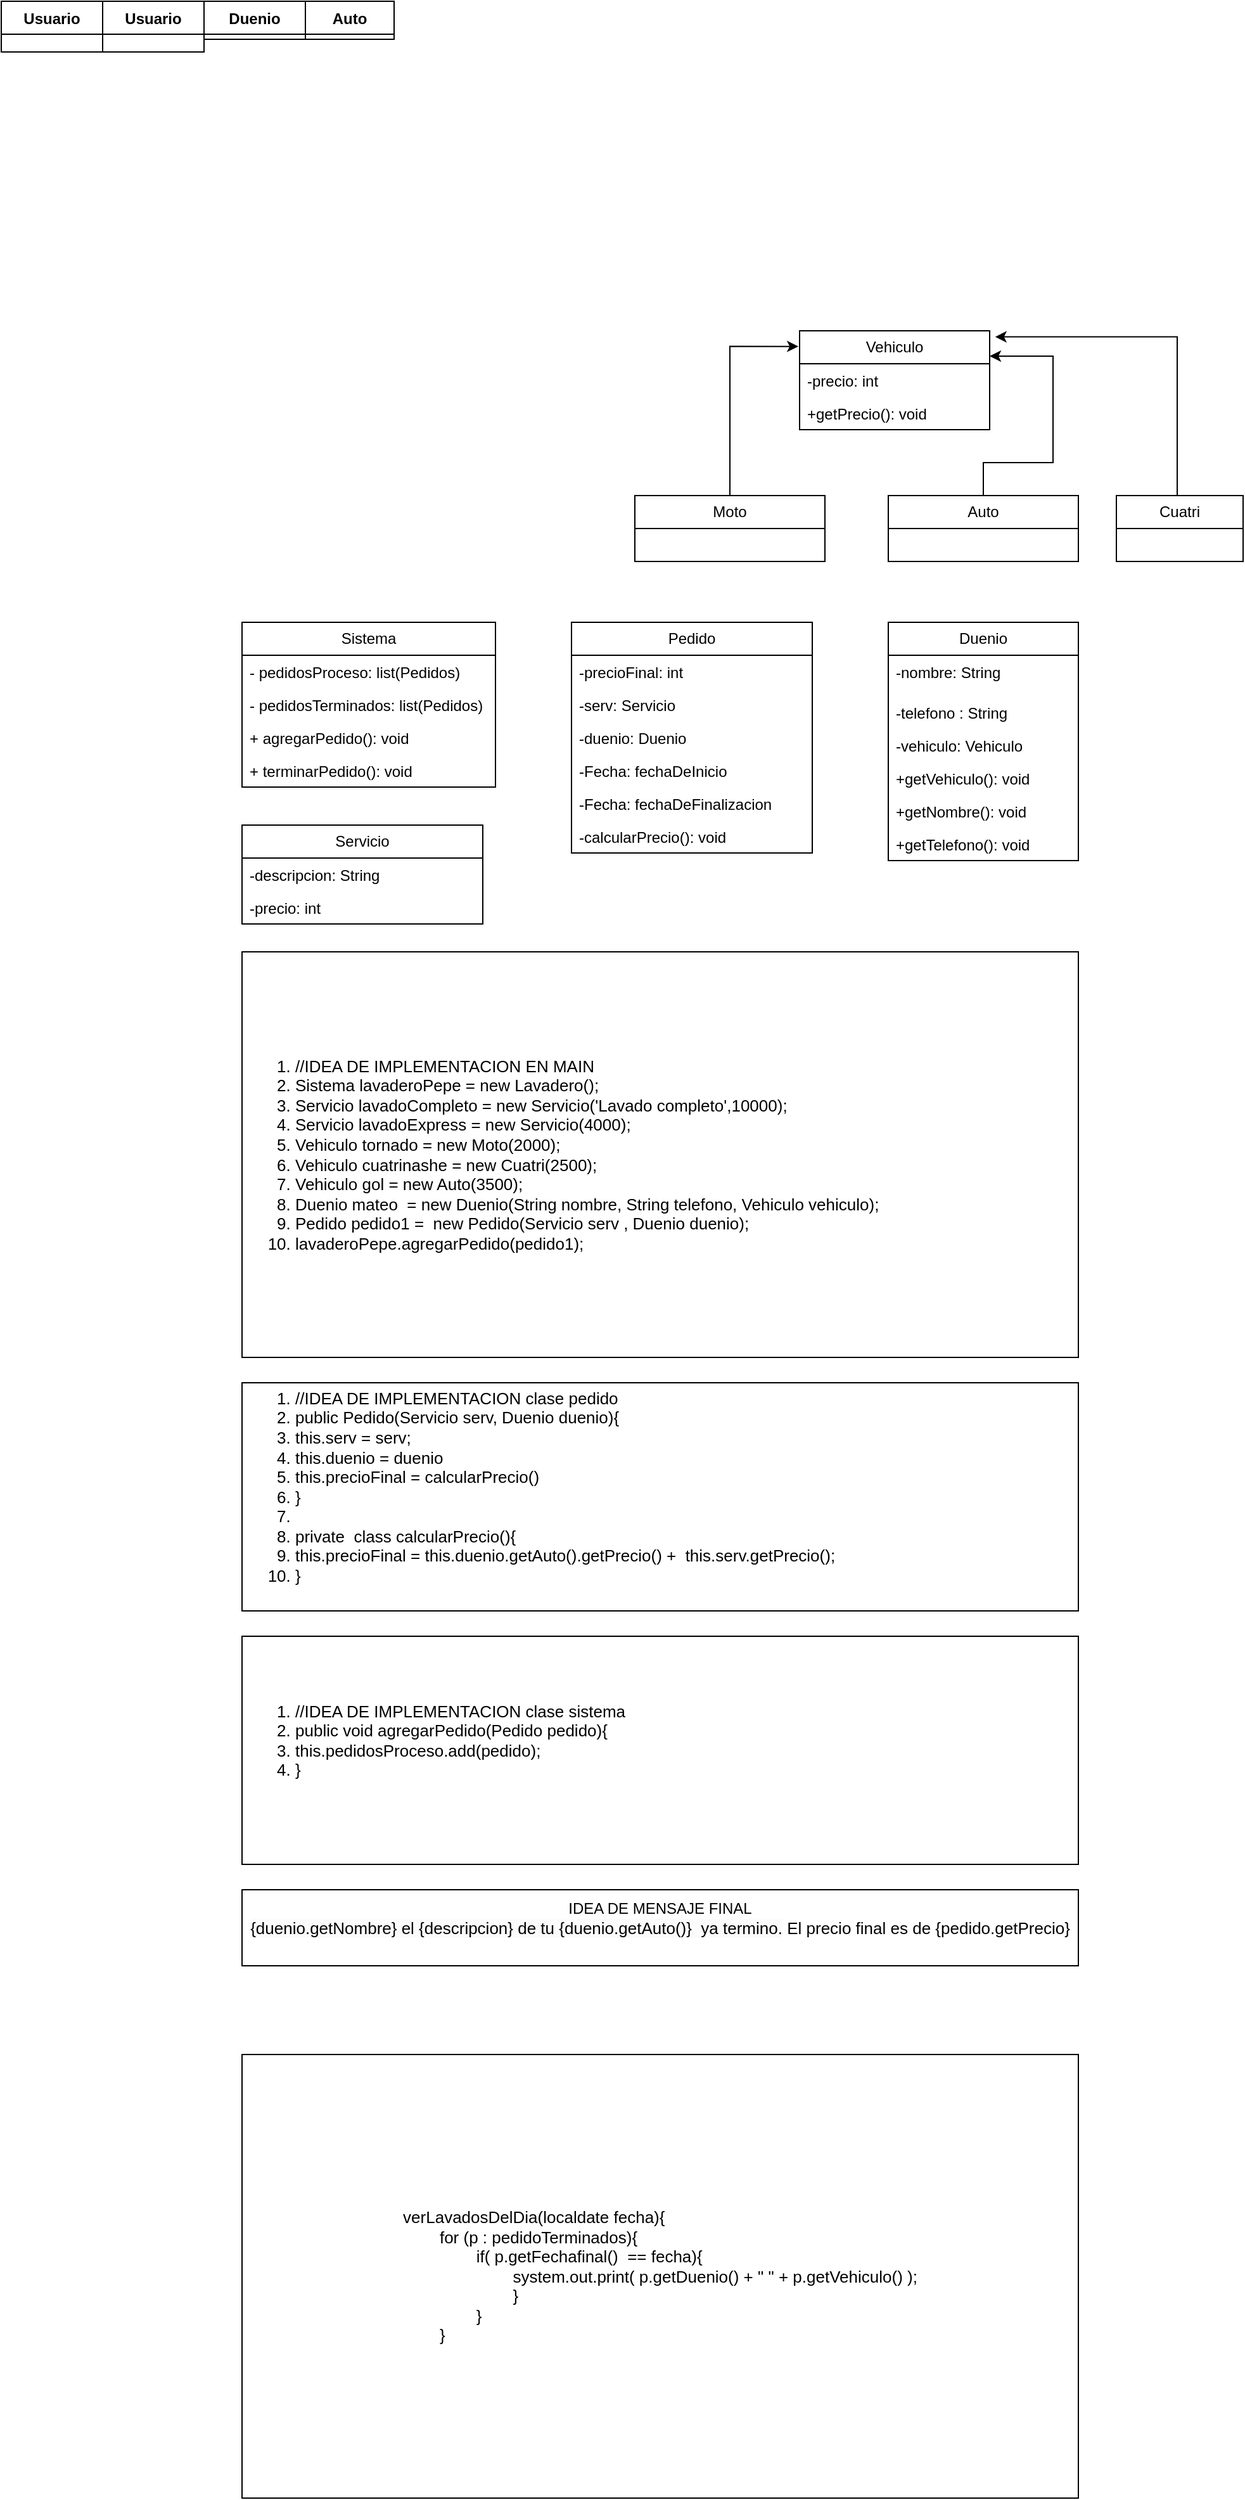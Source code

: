 <mxfile version="24.5.4" type="device">
  <diagram name="Página-1" id="CkxE3yKQA0i2UnwM9u5i">
    <mxGraphModel dx="2022" dy="1819" grid="1" gridSize="10" guides="1" tooltips="1" connect="1" arrows="1" fold="1" page="1" pageScale="1" pageWidth="827" pageHeight="1169" math="0" shadow="0">
      <root>
        <mxCell id="0" />
        <mxCell id="1" parent="0" />
        <mxCell id="djxgsEEKq0zN9a3n26Uf-1" value="Usuario&lt;div&gt;&lt;br&gt;&lt;/div&gt;" style="swimlane;fontStyle=1;align=center;verticalAlign=top;childLayout=stackLayout;horizontal=1;startSize=26;horizontalStack=0;resizeParent=1;resizeParentMax=0;resizeLast=0;collapsible=1;marginBottom=0;whiteSpace=wrap;html=1;" parent="1" vertex="1" collapsed="1">
          <mxGeometry x="-80" y="-160" width="80" height="40" as="geometry">
            <mxRectangle x="300" y="80" width="310" height="146" as="alternateBounds" />
          </mxGeometry>
        </mxCell>
        <mxCell id="djxgsEEKq0zN9a3n26Uf-2" value="+ autosDueniosEnespera: diccionario{Duenio:[Auto]}" style="text;strokeColor=none;fillColor=none;align=left;verticalAlign=top;spacingLeft=4;spacingRight=4;overflow=hidden;rotatable=0;points=[[0,0.5],[1,0.5]];portConstraint=eastwest;whiteSpace=wrap;html=1;" parent="djxgsEEKq0zN9a3n26Uf-1" vertex="1">
          <mxGeometry y="26" width="310" height="26" as="geometry" />
        </mxCell>
        <mxCell id="djxgsEEKq0zN9a3n26Uf-5" value="+ autosDueniosTerminados: diccionario{Duenio:[Auto]}" style="text;strokeColor=none;fillColor=none;align=left;verticalAlign=top;spacingLeft=4;spacingRight=4;overflow=hidden;rotatable=0;points=[[0,0.5],[1,0.5]];portConstraint=eastwest;whiteSpace=wrap;html=1;" parent="djxgsEEKq0zN9a3n26Uf-1" vertex="1">
          <mxGeometry y="52" width="310" height="26" as="geometry" />
        </mxCell>
        <mxCell id="djxgsEEKq0zN9a3n26Uf-3" value="" style="line;strokeWidth=1;fillColor=none;align=left;verticalAlign=middle;spacingTop=-1;spacingLeft=3;spacingRight=3;rotatable=0;labelPosition=right;points=[];portConstraint=eastwest;strokeColor=inherit;" parent="djxgsEEKq0zN9a3n26Uf-1" vertex="1">
          <mxGeometry y="78" width="310" height="8" as="geometry" />
        </mxCell>
        <mxCell id="djxgsEEKq0zN9a3n26Uf-4" value="+ agregarDuenioAuto(String,String): void" style="text;strokeColor=none;fillColor=none;align=left;verticalAlign=top;spacingLeft=4;spacingRight=4;overflow=hidden;rotatable=0;points=[[0,0.5],[1,0.5]];portConstraint=eastwest;whiteSpace=wrap;html=1;" parent="djxgsEEKq0zN9a3n26Uf-1" vertex="1">
          <mxGeometry y="86" width="310" height="30" as="geometry" />
        </mxCell>
        <mxCell id="djxgsEEKq0zN9a3n26Uf-6" value="+ completarLavado(str): void" style="text;strokeColor=none;fillColor=none;align=left;verticalAlign=top;spacingLeft=4;spacingRight=4;overflow=hidden;rotatable=0;points=[[0,0.5],[1,0.5]];portConstraint=eastwest;whiteSpace=wrap;html=1;" parent="djxgsEEKq0zN9a3n26Uf-1" vertex="1">
          <mxGeometry y="116" width="310" height="30" as="geometry" />
        </mxCell>
        <mxCell id="djxgsEEKq0zN9a3n26Uf-8" value="Duenio" style="swimlane;fontStyle=1;align=center;verticalAlign=top;childLayout=stackLayout;horizontal=1;startSize=26;horizontalStack=0;resizeParent=1;resizeParentMax=0;resizeLast=0;collapsible=1;marginBottom=0;whiteSpace=wrap;html=1;" parent="1" vertex="1" collapsed="1">
          <mxGeometry y="-160" width="80" height="30" as="geometry">
            <mxRectangle x="180" y="290" width="150" height="110" as="alternateBounds" />
          </mxGeometry>
        </mxCell>
        <mxCell id="djxgsEEKq0zN9a3n26Uf-12" value="-auto: Auto" style="text;strokeColor=none;fillColor=none;align=left;verticalAlign=top;spacingLeft=4;spacingRight=4;overflow=hidden;rotatable=0;points=[[0,0.5],[1,0.5]];portConstraint=eastwest;whiteSpace=wrap;html=1;" parent="djxgsEEKq0zN9a3n26Uf-8" vertex="1">
          <mxGeometry y="26" width="150" height="26" as="geometry" />
        </mxCell>
        <mxCell id="djxgsEEKq0zN9a3n26Uf-9" value="-numTel: String" style="text;strokeColor=none;fillColor=none;align=left;verticalAlign=top;spacingLeft=4;spacingRight=4;overflow=hidden;rotatable=0;points=[[0,0.5],[1,0.5]];portConstraint=eastwest;whiteSpace=wrap;html=1;" parent="djxgsEEKq0zN9a3n26Uf-8" vertex="1">
          <mxGeometry y="52" width="150" height="26" as="geometry" />
        </mxCell>
        <mxCell id="djxgsEEKq0zN9a3n26Uf-10" value="" style="line;strokeWidth=1;fillColor=none;align=left;verticalAlign=middle;spacingTop=-1;spacingLeft=3;spacingRight=3;rotatable=0;labelPosition=right;points=[];portConstraint=eastwest;strokeColor=inherit;" parent="djxgsEEKq0zN9a3n26Uf-8" vertex="1">
          <mxGeometry y="78" width="150" height="8" as="geometry" />
        </mxCell>
        <mxCell id="djxgsEEKq0zN9a3n26Uf-11" value="+ setAuto(Auto): void" style="text;strokeColor=none;fillColor=none;align=left;verticalAlign=top;spacingLeft=4;spacingRight=4;overflow=hidden;rotatable=0;points=[[0,0.5],[1,0.5]];portConstraint=eastwest;whiteSpace=wrap;html=1;" parent="djxgsEEKq0zN9a3n26Uf-8" vertex="1">
          <mxGeometry y="86" width="150" height="24" as="geometry" />
        </mxCell>
        <mxCell id="djxgsEEKq0zN9a3n26Uf-13" value="Auto" style="swimlane;fontStyle=1;align=center;verticalAlign=top;childLayout=stackLayout;horizontal=1;startSize=26;horizontalStack=0;resizeParent=1;resizeParentMax=0;resizeLast=0;collapsible=1;marginBottom=0;whiteSpace=wrap;html=1;" parent="1" vertex="1" collapsed="1">
          <mxGeometry x="80" y="-160" width="70" height="30" as="geometry">
            <mxRectangle y="290" width="160" height="86" as="alternateBounds" />
          </mxGeometry>
        </mxCell>
        <mxCell id="djxgsEEKq0zN9a3n26Uf-14" value="-duenio: Duenio" style="text;strokeColor=none;fillColor=none;align=left;verticalAlign=top;spacingLeft=4;spacingRight=4;overflow=hidden;rotatable=0;points=[[0,0.5],[1,0.5]];portConstraint=eastwest;whiteSpace=wrap;html=1;" parent="djxgsEEKq0zN9a3n26Uf-13" vertex="1">
          <mxGeometry y="26" width="160" height="26" as="geometry" />
        </mxCell>
        <mxCell id="djxgsEEKq0zN9a3n26Uf-16" value="" style="line;strokeWidth=1;fillColor=none;align=left;verticalAlign=middle;spacingTop=-1;spacingLeft=3;spacingRight=3;rotatable=0;labelPosition=right;points=[];portConstraint=eastwest;strokeColor=inherit;" parent="djxgsEEKq0zN9a3n26Uf-13" vertex="1">
          <mxGeometry y="52" width="160" height="8" as="geometry" />
        </mxCell>
        <mxCell id="djxgsEEKq0zN9a3n26Uf-17" value="+ setDuenio(Duenio): void" style="text;strokeColor=none;fillColor=none;align=left;verticalAlign=top;spacingLeft=4;spacingRight=4;overflow=hidden;rotatable=0;points=[[0,0.5],[1,0.5]];portConstraint=eastwest;whiteSpace=wrap;html=1;" parent="djxgsEEKq0zN9a3n26Uf-13" vertex="1">
          <mxGeometry y="60" width="160" height="26" as="geometry" />
        </mxCell>
        <mxCell id="djxgsEEKq0zN9a3n26Uf-18" value="Usuario&lt;div&gt;&lt;br&gt;&lt;/div&gt;" style="swimlane;fontStyle=1;align=center;verticalAlign=top;childLayout=stackLayout;horizontal=1;startSize=26;horizontalStack=0;resizeParent=1;resizeParentMax=0;resizeLast=0;collapsible=1;marginBottom=0;whiteSpace=wrap;html=1;" parent="1" vertex="1" collapsed="1">
          <mxGeometry x="-160" y="-160" width="80" height="40" as="geometry">
            <mxRectangle x="-20" y="80" width="330" height="206" as="alternateBounds" />
          </mxGeometry>
        </mxCell>
        <mxCell id="djxgsEEKq0zN9a3n26Uf-26" value="-autosPorLavar: list[Auto]" style="text;strokeColor=none;fillColor=none;align=left;verticalAlign=top;spacingLeft=4;spacingRight=4;overflow=hidden;rotatable=0;points=[[0,0.5],[1,0.5]];portConstraint=eastwest;whiteSpace=wrap;html=1;" parent="djxgsEEKq0zN9a3n26Uf-18" vertex="1">
          <mxGeometry y="26" width="330" height="26" as="geometry" />
        </mxCell>
        <mxCell id="djxgsEEKq0zN9a3n26Uf-19" value="-autosLavados: list[Auto]" style="text;strokeColor=none;fillColor=none;align=left;verticalAlign=top;spacingLeft=4;spacingRight=4;overflow=hidden;rotatable=0;points=[[0,0.5],[1,0.5]];portConstraint=eastwest;whiteSpace=wrap;html=1;" parent="djxgsEEKq0zN9a3n26Uf-18" vertex="1">
          <mxGeometry y="52" width="330" height="26" as="geometry" />
        </mxCell>
        <mxCell id="djxgsEEKq0zN9a3n26Uf-21" value="" style="line;strokeWidth=1;fillColor=none;align=left;verticalAlign=middle;spacingTop=-1;spacingLeft=3;spacingRight=3;rotatable=0;labelPosition=right;points=[];portConstraint=eastwest;strokeColor=inherit;" parent="djxgsEEKq0zN9a3n26Uf-18" vertex="1">
          <mxGeometry y="78" width="330" height="8" as="geometry" />
        </mxCell>
        <mxCell id="djxgsEEKq0zN9a3n26Uf-27" value="+agregarAuto(Auto):void" style="text;strokeColor=none;fillColor=none;align=left;verticalAlign=top;spacingLeft=4;spacingRight=4;overflow=hidden;rotatable=0;points=[[0,0.5],[1,0.5]];portConstraint=eastwest;whiteSpace=wrap;html=1;" parent="djxgsEEKq0zN9a3n26Uf-18" vertex="1">
          <mxGeometry y="86" width="330" height="30" as="geometry" />
        </mxCell>
        <mxCell id="djxgsEEKq0zN9a3n26Uf-22" value="+terminarAuto(Auto): void" style="text;strokeColor=none;fillColor=none;align=left;verticalAlign=top;spacingLeft=4;spacingRight=4;overflow=hidden;rotatable=0;points=[[0,0.5],[1,0.5]];portConstraint=eastwest;whiteSpace=wrap;html=1;" parent="djxgsEEKq0zN9a3n26Uf-18" vertex="1">
          <mxGeometry y="116" width="330" height="30" as="geometry" />
        </mxCell>
        <mxCell id="djxgsEEKq0zN9a3n26Uf-28" value="-agregarAutoLavados(Auto): void" style="text;strokeColor=none;fillColor=none;align=left;verticalAlign=top;spacingLeft=4;spacingRight=4;overflow=hidden;rotatable=0;points=[[0,0.5],[1,0.5]];portConstraint=eastwest;whiteSpace=wrap;html=1;" parent="djxgsEEKq0zN9a3n26Uf-18" vertex="1">
          <mxGeometry y="146" width="330" height="30" as="geometry" />
        </mxCell>
        <mxCell id="djxgsEEKq0zN9a3n26Uf-29" value="-avisarWhatsapp( Auto.getDuenio().getNumTel() ):void" style="text;strokeColor=none;fillColor=none;align=left;verticalAlign=top;spacingLeft=4;spacingRight=4;overflow=hidden;rotatable=0;points=[[0,0.5],[1,0.5]];portConstraint=eastwest;whiteSpace=wrap;html=1;" parent="djxgsEEKq0zN9a3n26Uf-18" vertex="1">
          <mxGeometry y="176" width="330" height="30" as="geometry" />
        </mxCell>
        <mxCell id="MSu1woiN6aCO-VKqVVvc-2" value="Vehiculo" style="swimlane;fontStyle=0;childLayout=stackLayout;horizontal=1;startSize=26;fillColor=none;horizontalStack=0;resizeParent=1;resizeParentMax=0;resizeLast=0;collapsible=1;marginBottom=0;whiteSpace=wrap;html=1;" vertex="1" parent="1">
          <mxGeometry x="470" y="100" width="150" height="78" as="geometry" />
        </mxCell>
        <mxCell id="MSu1woiN6aCO-VKqVVvc-29" value="-precio: int" style="text;strokeColor=none;fillColor=none;align=left;verticalAlign=top;spacingLeft=4;spacingRight=4;overflow=hidden;rotatable=0;points=[[0,0.5],[1,0.5]];portConstraint=eastwest;whiteSpace=wrap;html=1;" vertex="1" parent="MSu1woiN6aCO-VKqVVvc-2">
          <mxGeometry y="26" width="150" height="26" as="geometry" />
        </mxCell>
        <mxCell id="MSu1woiN6aCO-VKqVVvc-52" value="+getPrecio(): void" style="text;strokeColor=none;fillColor=none;align=left;verticalAlign=top;spacingLeft=4;spacingRight=4;overflow=hidden;rotatable=0;points=[[0,0.5],[1,0.5]];portConstraint=eastwest;whiteSpace=wrap;html=1;" vertex="1" parent="MSu1woiN6aCO-VKqVVvc-2">
          <mxGeometry y="52" width="150" height="26" as="geometry" />
        </mxCell>
        <mxCell id="MSu1woiN6aCO-VKqVVvc-6" value="Duenio" style="swimlane;fontStyle=0;childLayout=stackLayout;horizontal=1;startSize=26;fillColor=none;horizontalStack=0;resizeParent=1;resizeParentMax=0;resizeLast=0;collapsible=1;marginBottom=0;whiteSpace=wrap;html=1;" vertex="1" parent="1">
          <mxGeometry x="540" y="330" width="150" height="188" as="geometry" />
        </mxCell>
        <mxCell id="MSu1woiN6aCO-VKqVVvc-26" value="-nombre: String" style="text;strokeColor=none;fillColor=none;align=left;verticalAlign=top;spacingLeft=4;spacingRight=4;overflow=hidden;rotatable=0;points=[[0,0.5],[1,0.5]];portConstraint=eastwest;whiteSpace=wrap;html=1;" vertex="1" parent="MSu1woiN6aCO-VKqVVvc-6">
          <mxGeometry y="26" width="150" height="32" as="geometry" />
        </mxCell>
        <mxCell id="MSu1woiN6aCO-VKqVVvc-25" value="-telefono : String" style="text;strokeColor=none;fillColor=none;align=left;verticalAlign=top;spacingLeft=4;spacingRight=4;overflow=hidden;rotatable=0;points=[[0,0.5],[1,0.5]];portConstraint=eastwest;whiteSpace=wrap;html=1;" vertex="1" parent="MSu1woiN6aCO-VKqVVvc-6">
          <mxGeometry y="58" width="150" height="26" as="geometry" />
        </mxCell>
        <mxCell id="MSu1woiN6aCO-VKqVVvc-7" value="-vehiculo: Vehiculo&lt;div&gt;&lt;br&gt;&lt;/div&gt;" style="text;strokeColor=none;fillColor=none;align=left;verticalAlign=top;spacingLeft=4;spacingRight=4;overflow=hidden;rotatable=0;points=[[0,0.5],[1,0.5]];portConstraint=eastwest;whiteSpace=wrap;html=1;" vertex="1" parent="MSu1woiN6aCO-VKqVVvc-6">
          <mxGeometry y="84" width="150" height="26" as="geometry" />
        </mxCell>
        <mxCell id="MSu1woiN6aCO-VKqVVvc-54" value="&lt;div&gt;+getVehiculo(): void&lt;/div&gt;" style="text;strokeColor=none;fillColor=none;align=left;verticalAlign=top;spacingLeft=4;spacingRight=4;overflow=hidden;rotatable=0;points=[[0,0.5],[1,0.5]];portConstraint=eastwest;whiteSpace=wrap;html=1;" vertex="1" parent="MSu1woiN6aCO-VKqVVvc-6">
          <mxGeometry y="110" width="150" height="26" as="geometry" />
        </mxCell>
        <mxCell id="MSu1woiN6aCO-VKqVVvc-53" value="&lt;div&gt;+getNombre(): void&lt;/div&gt;" style="text;strokeColor=none;fillColor=none;align=left;verticalAlign=top;spacingLeft=4;spacingRight=4;overflow=hidden;rotatable=0;points=[[0,0.5],[1,0.5]];portConstraint=eastwest;whiteSpace=wrap;html=1;" vertex="1" parent="MSu1woiN6aCO-VKqVVvc-6">
          <mxGeometry y="136" width="150" height="26" as="geometry" />
        </mxCell>
        <mxCell id="MSu1woiN6aCO-VKqVVvc-55" value="&lt;div&gt;+getTelefono(): void&lt;/div&gt;" style="text;strokeColor=none;fillColor=none;align=left;verticalAlign=top;spacingLeft=4;spacingRight=4;overflow=hidden;rotatable=0;points=[[0,0.5],[1,0.5]];portConstraint=eastwest;whiteSpace=wrap;html=1;" vertex="1" parent="MSu1woiN6aCO-VKqVVvc-6">
          <mxGeometry y="162" width="150" height="26" as="geometry" />
        </mxCell>
        <mxCell id="MSu1woiN6aCO-VKqVVvc-9" value="Sistema" style="swimlane;fontStyle=0;childLayout=stackLayout;horizontal=1;startSize=26;fillColor=none;horizontalStack=0;resizeParent=1;resizeParentMax=0;resizeLast=0;collapsible=1;marginBottom=0;whiteSpace=wrap;html=1;" vertex="1" parent="1">
          <mxGeometry x="30" y="330" width="200" height="130" as="geometry" />
        </mxCell>
        <mxCell id="MSu1woiN6aCO-VKqVVvc-19" value="- pedidosProceso: list(Pedidos)" style="text;strokeColor=none;fillColor=none;align=left;verticalAlign=top;spacingLeft=4;spacingRight=4;overflow=hidden;rotatable=0;points=[[0,0.5],[1,0.5]];portConstraint=eastwest;whiteSpace=wrap;html=1;" vertex="1" parent="MSu1woiN6aCO-VKqVVvc-9">
          <mxGeometry y="26" width="200" height="26" as="geometry" />
        </mxCell>
        <mxCell id="MSu1woiN6aCO-VKqVVvc-22" value="- pedidosTerminados: list(Pedidos)" style="text;strokeColor=none;fillColor=none;align=left;verticalAlign=top;spacingLeft=4;spacingRight=4;overflow=hidden;rotatable=0;points=[[0,0.5],[1,0.5]];portConstraint=eastwest;whiteSpace=wrap;html=1;" vertex="1" parent="MSu1woiN6aCO-VKqVVvc-9">
          <mxGeometry y="52" width="200" height="26" as="geometry" />
        </mxCell>
        <mxCell id="MSu1woiN6aCO-VKqVVvc-45" value="+ agregarPedido(): void" style="text;strokeColor=none;fillColor=none;align=left;verticalAlign=top;spacingLeft=4;spacingRight=4;overflow=hidden;rotatable=0;points=[[0,0.5],[1,0.5]];portConstraint=eastwest;whiteSpace=wrap;html=1;" vertex="1" parent="MSu1woiN6aCO-VKqVVvc-9">
          <mxGeometry y="78" width="200" height="26" as="geometry" />
        </mxCell>
        <mxCell id="MSu1woiN6aCO-VKqVVvc-59" value="+ terminarPedido(): void" style="text;strokeColor=none;fillColor=none;align=left;verticalAlign=top;spacingLeft=4;spacingRight=4;overflow=hidden;rotatable=0;points=[[0,0.5],[1,0.5]];portConstraint=eastwest;whiteSpace=wrap;html=1;" vertex="1" parent="MSu1woiN6aCO-VKqVVvc-9">
          <mxGeometry y="104" width="200" height="26" as="geometry" />
        </mxCell>
        <mxCell id="MSu1woiN6aCO-VKqVVvc-12" value="Pedido" style="swimlane;fontStyle=0;childLayout=stackLayout;horizontal=1;startSize=26;fillColor=none;horizontalStack=0;resizeParent=1;resizeParentMax=0;resizeLast=0;collapsible=1;marginBottom=0;whiteSpace=wrap;html=1;" vertex="1" parent="1">
          <mxGeometry x="290" y="330" width="190" height="182" as="geometry" />
        </mxCell>
        <mxCell id="MSu1woiN6aCO-VKqVVvc-43" value="-precioFinal: int" style="text;strokeColor=none;fillColor=none;align=left;verticalAlign=top;spacingLeft=4;spacingRight=4;overflow=hidden;rotatable=0;points=[[0,0.5],[1,0.5]];portConstraint=eastwest;whiteSpace=wrap;html=1;" vertex="1" parent="MSu1woiN6aCO-VKqVVvc-12">
          <mxGeometry y="26" width="190" height="26" as="geometry" />
        </mxCell>
        <mxCell id="MSu1woiN6aCO-VKqVVvc-46" value="-serv: Servicio" style="text;strokeColor=none;fillColor=none;align=left;verticalAlign=top;spacingLeft=4;spacingRight=4;overflow=hidden;rotatable=0;points=[[0,0.5],[1,0.5]];portConstraint=eastwest;whiteSpace=wrap;html=1;" vertex="1" parent="MSu1woiN6aCO-VKqVVvc-12">
          <mxGeometry y="52" width="190" height="26" as="geometry" />
        </mxCell>
        <mxCell id="MSu1woiN6aCO-VKqVVvc-47" value="-duenio: Duenio" style="text;strokeColor=none;fillColor=none;align=left;verticalAlign=top;spacingLeft=4;spacingRight=4;overflow=hidden;rotatable=0;points=[[0,0.5],[1,0.5]];portConstraint=eastwest;whiteSpace=wrap;html=1;" vertex="1" parent="MSu1woiN6aCO-VKqVVvc-12">
          <mxGeometry y="78" width="190" height="26" as="geometry" />
        </mxCell>
        <mxCell id="MSu1woiN6aCO-VKqVVvc-63" value="-Fech&lt;span style=&quot;color: rgba(0, 0, 0, 0); font-family: monospace; font-size: 0px; text-wrap: nowrap;&quot;&gt;%3CmxGraphModel%3E%3Croot%3E%3CmxCell%20id%3D%220%22%2F%3E%3CmxCell%20id%3D%221%22%20parent%3D%220%22%2F%3E%3CmxCell%20id%3D%222%22%20value%3D%22-duenio%3A%20Duenio%22%20style%3D%22text%3BstrokeColor%3Dnone%3BfillColor%3Dnone%3Balign%3Dleft%3BverticalAlign%3Dtop%3BspacingLeft%3D4%3BspacingRight%3D4%3Boverflow%3Dhidden%3Brotatable%3D0%3Bpoints%3D%5B%5B0%2C0.5%5D%2C%5B1%2C0.5%5D%5D%3BportConstraint%3Deastwest%3BwhiteSpace%3Dwrap%3Bhtml%3D1%3B%22%20vertex%3D%221%22%20parent%3D%221%22%3E%3CmxGeometry%20x%3D%22280%22%20y%3D%22408%22%20width%3D%22190%22%20height%3D%2226%22%20as%3D%22geometry%22%2F%3E%3C%2FmxCell%3E%3C%2Froot%3E%3C%2FmxGraphModel%3E&lt;/span&gt;a: fechaDeInicio&lt;div&gt;&lt;br&gt;&lt;/div&gt;" style="text;strokeColor=none;fillColor=none;align=left;verticalAlign=top;spacingLeft=4;spacingRight=4;overflow=hidden;rotatable=0;points=[[0,0.5],[1,0.5]];portConstraint=eastwest;whiteSpace=wrap;html=1;" vertex="1" parent="MSu1woiN6aCO-VKqVVvc-12">
          <mxGeometry y="104" width="190" height="26" as="geometry" />
        </mxCell>
        <mxCell id="MSu1woiN6aCO-VKqVVvc-64" value="-Fech&lt;span style=&quot;color: rgba(0, 0, 0, 0); font-family: monospace; font-size: 0px; text-wrap: nowrap;&quot;&gt;%3CmxGraphModel%3E%3Croot%3E%3CmxCell%20id%3D%220%22%2F%3E%3CmxCell%20id%3D%221%22%20parent%3D%220%22%2F%3E%3CmxCell%20id%3D%222%22%20value%3D%22-duenio%3A%20Duenio%22%20style%3D%22text%3BstrokeColor%3Dnone%3BfillColor%3Dnone%3Balign%3Dleft%3BverticalAlign%3Dtop%3BspacingLeft%3D4%3BspacingRight%3D4%3Boverflow%3Dhidden%3Brotatable%3D0%3Bpoints%3D%5B%5B0%2C0.5%5D%2C%5B1%2C0.5%5D%5D%3BportConstraint%3Deastwest%3BwhiteSpace%3Dwrap%3Bhtml%3D1%3B%22%20vertex%3D%221%22%20parent%3D%221%22%3E%3CmxGeometry%20x%3D%22280%22%20y%3D%22408%22%20width%3D%22190%22%20height%3D%2226%22%20as%3D%22geometry%22%2F%3E%3C%2FmxCell%3E%3C%2Froot%3E%3C%2FmxGraphModel%3E&lt;/span&gt;a: fechaDeFinalizacion&lt;div&gt;&lt;br&gt;&lt;/div&gt;" style="text;strokeColor=none;fillColor=none;align=left;verticalAlign=top;spacingLeft=4;spacingRight=4;overflow=hidden;rotatable=0;points=[[0,0.5],[1,0.5]];portConstraint=eastwest;whiteSpace=wrap;html=1;" vertex="1" parent="MSu1woiN6aCO-VKqVVvc-12">
          <mxGeometry y="130" width="190" height="26" as="geometry" />
        </mxCell>
        <mxCell id="MSu1woiN6aCO-VKqVVvc-44" value="-calcularPrecio(): void" style="text;strokeColor=none;fillColor=none;align=left;verticalAlign=top;spacingLeft=4;spacingRight=4;overflow=hidden;rotatable=0;points=[[0,0.5],[1,0.5]];portConstraint=eastwest;whiteSpace=wrap;html=1;" vertex="1" parent="MSu1woiN6aCO-VKqVVvc-12">
          <mxGeometry y="156" width="190" height="26" as="geometry" />
        </mxCell>
        <mxCell id="MSu1woiN6aCO-VKqVVvc-14" value="Servicio" style="swimlane;fontStyle=0;childLayout=stackLayout;horizontal=1;startSize=26;fillColor=none;horizontalStack=0;resizeParent=1;resizeParentMax=0;resizeLast=0;collapsible=1;marginBottom=0;whiteSpace=wrap;html=1;" vertex="1" parent="1">
          <mxGeometry x="30" y="490" width="190" height="78" as="geometry" />
        </mxCell>
        <mxCell id="MSu1woiN6aCO-VKqVVvc-50" value="-descripcion: String" style="text;strokeColor=none;fillColor=none;align=left;verticalAlign=top;spacingLeft=4;spacingRight=4;overflow=hidden;rotatable=0;points=[[0,0.5],[1,0.5]];portConstraint=eastwest;whiteSpace=wrap;html=1;" vertex="1" parent="MSu1woiN6aCO-VKqVVvc-14">
          <mxGeometry y="26" width="190" height="26" as="geometry" />
        </mxCell>
        <mxCell id="MSu1woiN6aCO-VKqVVvc-15" value="-precio: int" style="text;strokeColor=none;fillColor=none;align=left;verticalAlign=top;spacingLeft=4;spacingRight=4;overflow=hidden;rotatable=0;points=[[0,0.5],[1,0.5]];portConstraint=eastwest;whiteSpace=wrap;html=1;" vertex="1" parent="MSu1woiN6aCO-VKqVVvc-14">
          <mxGeometry y="52" width="190" height="26" as="geometry" />
        </mxCell>
        <mxCell id="MSu1woiN6aCO-VKqVVvc-17" value="&lt;ol style=&quot;font-size: 13px;&quot;&gt;&lt;li style=&quot;font-size: 13px;&quot;&gt;&lt;span style=&quot;background-color: initial; font-size: 13px;&quot;&gt;//IDEA DE IMPLEMENTACION EN MAIN&lt;/span&gt;&lt;/li&gt;&lt;li style=&quot;font-size: 13px;&quot;&gt;&lt;span style=&quot;background-color: initial; font-size: 13px;&quot;&gt;Sistema lavaderoPepe = new Lavadero();&lt;/span&gt;&lt;/li&gt;&lt;li style=&quot;font-size: 13px;&quot;&gt;Servicio lavadoCompleto = new Servicio(&#39;Lavado completo&#39;,10000);&lt;/li&gt;&lt;li style=&quot;font-size: 13px;&quot;&gt;&lt;span style=&quot;background-color: initial; font-size: 13px;&quot;&gt;Servicio lavadoExpress = new Servicio(4000);&lt;/span&gt;&lt;/li&gt;&lt;li style=&quot;font-size: 13px;&quot;&gt;Vehiculo tornado = new Moto(2000);&lt;/li&gt;&lt;li style=&quot;font-size: 13px;&quot;&gt;Vehiculo cuatrinashe = new Cuatri(2500);&lt;/li&gt;&lt;li style=&quot;font-size: 13px;&quot;&gt;Vehiculo gol = new Auto(3500);&lt;/li&gt;&lt;li style=&quot;font-size: 13px;&quot;&gt;Duenio mateo&amp;nbsp; = new Duenio(String nombre, String telefono, Vehiculo vehiculo);&lt;/li&gt;&lt;li style=&quot;font-size: 13px;&quot;&gt;Pedido pedido1 =&amp;nbsp; new Pedido(Servicio serv , Duenio duenio);&lt;/li&gt;&lt;li style=&quot;font-size: 13px;&quot;&gt;lavaderoPepe.agregarPedido(pedido1);&lt;/li&gt;&lt;/ol&gt;" style="rounded=0;whiteSpace=wrap;html=1;align=left;fillColor=default;fontSize=13;labelPosition=center;verticalLabelPosition=middle;verticalAlign=middle;textDirection=ltr;" vertex="1" parent="1">
          <mxGeometry x="30" y="590" width="660" height="320" as="geometry" />
        </mxCell>
        <mxCell id="MSu1woiN6aCO-VKqVVvc-34" style="edgeStyle=orthogonalEdgeStyle;rounded=0;orthogonalLoop=1;jettySize=auto;html=1;exitX=0.5;exitY=0;exitDx=0;exitDy=0;entryX=-0.006;entryY=0.158;entryDx=0;entryDy=0;entryPerimeter=0;" edge="1" parent="1" source="MSu1woiN6aCO-VKqVVvc-31" target="MSu1woiN6aCO-VKqVVvc-2">
          <mxGeometry relative="1" as="geometry">
            <mxPoint x="520" y="180" as="targetPoint" />
          </mxGeometry>
        </mxCell>
        <mxCell id="MSu1woiN6aCO-VKqVVvc-31" value="Moto" style="swimlane;fontStyle=0;childLayout=stackLayout;horizontal=1;startSize=26;fillColor=none;horizontalStack=0;resizeParent=1;resizeParentMax=0;resizeLast=0;collapsible=1;marginBottom=0;whiteSpace=wrap;html=1;" vertex="1" parent="1">
          <mxGeometry x="340" y="230" width="150" height="52" as="geometry" />
        </mxCell>
        <mxCell id="MSu1woiN6aCO-VKqVVvc-41" style="edgeStyle=orthogonalEdgeStyle;rounded=0;orthogonalLoop=1;jettySize=auto;html=1;entryX=1;entryY=0.25;entryDx=0;entryDy=0;" edge="1" parent="1" source="MSu1woiN6aCO-VKqVVvc-35" target="MSu1woiN6aCO-VKqVVvc-2">
          <mxGeometry relative="1" as="geometry">
            <Array as="points">
              <mxPoint x="615" y="204" />
              <mxPoint x="670" y="204" />
              <mxPoint x="670" y="120" />
              <mxPoint x="620" y="120" />
            </Array>
          </mxGeometry>
        </mxCell>
        <mxCell id="MSu1woiN6aCO-VKqVVvc-35" value="Auto" style="swimlane;fontStyle=0;childLayout=stackLayout;horizontal=1;startSize=26;fillColor=none;horizontalStack=0;resizeParent=1;resizeParentMax=0;resizeLast=0;collapsible=1;marginBottom=0;whiteSpace=wrap;html=1;" vertex="1" parent="1">
          <mxGeometry x="540" y="230" width="150" height="52" as="geometry" />
        </mxCell>
        <mxCell id="MSu1woiN6aCO-VKqVVvc-39" value="Cuatri" style="swimlane;fontStyle=0;childLayout=stackLayout;horizontal=1;startSize=26;fillColor=none;horizontalStack=0;resizeParent=1;resizeParentMax=0;resizeLast=0;collapsible=1;marginBottom=0;whiteSpace=wrap;html=1;" vertex="1" parent="1">
          <mxGeometry x="720" y="230" width="100" height="52" as="geometry" />
        </mxCell>
        <mxCell id="MSu1woiN6aCO-VKqVVvc-40" style="edgeStyle=orthogonalEdgeStyle;rounded=0;orthogonalLoop=1;jettySize=auto;html=1;entryX=1.029;entryY=0.061;entryDx=0;entryDy=0;entryPerimeter=0;exitX=0.5;exitY=0;exitDx=0;exitDy=0;" edge="1" parent="1" source="MSu1woiN6aCO-VKqVVvc-39" target="MSu1woiN6aCO-VKqVVvc-2">
          <mxGeometry relative="1" as="geometry">
            <mxPoint x="770" y="190" as="sourcePoint" />
            <mxPoint x="590" y="69.97" as="targetPoint" />
            <Array as="points">
              <mxPoint x="768" y="230" />
              <mxPoint x="768" y="105" />
            </Array>
          </mxGeometry>
        </mxCell>
        <mxCell id="MSu1woiN6aCO-VKqVVvc-49" value="&lt;ol style=&quot;font-size: 13px;&quot;&gt;&lt;li style=&quot;font-size: 13px;&quot;&gt;//IDEA DE IMPLEMENTACION clase pedido&lt;/li&gt;&lt;li style=&quot;font-size: 13px;&quot;&gt;&lt;span style=&quot;background-color: initial;&quot;&gt;public Pedido(Servicio serv, Duenio duenio){&lt;/span&gt;&lt;br&gt;&lt;/li&gt;&lt;li style=&quot;font-size: 13px;&quot;&gt;this.serv = serv;&lt;/li&gt;&lt;li style=&quot;font-size: 13px;&quot;&gt;this.duenio = duenio&lt;/li&gt;&lt;li style=&quot;font-size: 13px;&quot;&gt;this.precioFinal = calcularPrecio()&lt;/li&gt;&lt;li style=&quot;font-size: 13px;&quot;&gt;}&lt;/li&gt;&lt;li style=&quot;font-size: 13px;&quot;&gt;&lt;br&gt;&lt;/li&gt;&lt;li style=&quot;font-size: 13px;&quot;&gt;private&amp;nbsp; class calcularPrecio(){&lt;/li&gt;&lt;li style=&quot;font-size: 13px;&quot;&gt;this.precioFinal = this.duenio.getAuto().getPrecio() +&amp;nbsp; this.serv.getPrecio();&lt;/li&gt;&lt;li style=&quot;font-size: 13px;&quot;&gt;}&lt;/li&gt;&lt;/ol&gt;&lt;div&gt;&lt;br&gt;&lt;/div&gt;" style="rounded=0;whiteSpace=wrap;html=1;align=left;fillColor=default;fontSize=13;labelPosition=center;verticalLabelPosition=middle;verticalAlign=middle;textDirection=ltr;" vertex="1" parent="1">
          <mxGeometry x="30" y="930" width="660" height="180" as="geometry" />
        </mxCell>
        <mxCell id="MSu1woiN6aCO-VKqVVvc-57" value="IDEA DE MENSAJE FINAL&lt;br&gt;&lt;span style=&quot;color: rgb(0, 0, 0); font-family: Helvetica; font-size: 13px; font-style: normal; font-variant-ligatures: normal; font-variant-caps: normal; font-weight: 400; letter-spacing: normal; orphans: 2; text-align: left; text-indent: 0px; text-transform: none; widows: 2; word-spacing: 0px; -webkit-text-stroke-width: 0px; white-space: normal; background-color: rgb(251, 251, 251); text-decoration-thickness: initial; text-decoration-style: initial; text-decoration-color: initial; display: inline !important; float: none;&quot;&gt;{duenio.getNombre} el {descripcion} de tu {duenio.getAuto()}&amp;nbsp; ya termino.&lt;/span&gt;&lt;span style=&quot;forced-color-adjust: none; color: rgb(0, 0, 0); font-family: Helvetica; font-size: 13px; font-style: normal; font-variant-ligatures: normal; font-variant-caps: normal; font-weight: 400; letter-spacing: normal; orphans: 2; text-align: left; text-indent: 0px; text-transform: none; widows: 2; word-spacing: 0px; -webkit-text-stroke-width: 0px; white-space: normal; background-color: initial; text-decoration-thickness: initial; text-decoration-style: initial; text-decoration-color: initial;&quot;&gt;&amp;nbsp;El precio final es de {pedido.getPrecio}&lt;/span&gt;&lt;div&gt;&lt;br/&gt;&lt;/div&gt;" style="rounded=0;whiteSpace=wrap;html=1;" vertex="1" parent="1">
          <mxGeometry x="30" y="1330" width="660" height="60" as="geometry" />
        </mxCell>
        <mxCell id="MSu1woiN6aCO-VKqVVvc-58" value="&lt;ol style=&quot;font-size: 13px;&quot;&gt;&lt;li style=&quot;font-size: 13px;&quot;&gt;//IDEA DE IMPLEMENTACION clase sistema&lt;/li&gt;&lt;li style=&quot;font-size: 13px;&quot;&gt;public void agregarPedido(Pedido pedido){&lt;/li&gt;&lt;li style=&quot;font-size: 13px;&quot;&gt;this.pedidosProceso.add(pedido);&lt;/li&gt;&lt;li style=&quot;font-size: 13px;&quot;&gt;}&lt;/li&gt;&lt;/ol&gt;&lt;div&gt;&lt;br&gt;&lt;/div&gt;" style="rounded=0;whiteSpace=wrap;html=1;align=left;fillColor=default;fontSize=13;labelPosition=center;verticalLabelPosition=middle;verticalAlign=middle;textDirection=ltr;" vertex="1" parent="1">
          <mxGeometry x="30" y="1130" width="660" height="180" as="geometry" />
        </mxCell>
        <mxCell id="MSu1woiN6aCO-VKqVVvc-65" value="&lt;div style=&quot;text-align: left;&quot;&gt;&lt;span style=&quot;font-size: 13px;&quot;&gt;verLavadosDelDia(localdate fecha){&lt;/span&gt;&lt;/div&gt;&lt;div style=&quot;text-align: left;&quot;&gt;&lt;span style=&quot;font-size: 13px;&quot;&gt;&lt;span style=&quot;white-space: pre;&quot;&gt;&#x9;&lt;/span&gt;for (p : pedidoTerminados){&lt;/span&gt;&lt;/div&gt;&lt;div style=&quot;text-align: left;&quot;&gt;&lt;span style=&quot;font-size: 13px;&quot;&gt;&lt;span style=&quot;white-space: pre;&quot;&gt;&#x9;&lt;span style=&quot;white-space: pre;&quot;&gt;&#x9;&lt;/span&gt;&lt;/span&gt;if( p.getFechafinal&lt;/span&gt;&lt;span style=&quot;font-size: 13px; background-color: initial;&quot;&gt;()&amp;nbsp; == fecha&lt;/span&gt;&lt;span style=&quot;font-size: 13px; background-color: initial;&quot;&gt;){&lt;/span&gt;&lt;/div&gt;&lt;div style=&quot;text-align: left;&quot;&gt;&lt;span style=&quot;font-size: 13px; background-color: initial;&quot;&gt;&lt;span style=&quot;white-space: pre;&quot;&gt;&#x9;&lt;span style=&quot;white-space: pre;&quot;&gt;&#x9;&lt;/span&gt;&lt;span style=&quot;white-space: pre;&quot;&gt;&#x9;&lt;/span&gt;&lt;/span&gt;system.out.print( p.getDuenio() + &quot; &quot; + p.getVehiculo() );&lt;/span&gt;&lt;/div&gt;&lt;div style=&quot;text-align: left;&quot;&gt;&lt;span style=&quot;background-color: initial; font-size: 13px;&quot;&gt;&lt;span style=&quot;white-space: pre;&quot;&gt;&#x9;&lt;span style=&quot;white-space: pre;&quot;&gt;&#x9;&lt;span style=&quot;white-space: pre;&quot;&gt;&#x9;&lt;/span&gt;&lt;/span&gt;&lt;/span&gt;}&lt;/span&gt;&lt;br&gt;&lt;/div&gt;&lt;div style=&quot;text-align: left;&quot;&gt;&lt;span style=&quot;font-size: 13px;&quot;&gt;&lt;span style=&quot;white-space: pre;&quot;&gt;&#x9;&lt;span style=&quot;white-space: pre;&quot;&gt;&#x9;&lt;/span&gt;&lt;/span&gt;}&lt;/span&gt;&lt;/div&gt;&lt;div style=&quot;text-align: left;&quot;&gt;&lt;span style=&quot;font-size: 13px;&quot;&gt;&lt;span style=&quot;white-space: pre;&quot;&gt;&#x9;&lt;/span&gt;}&lt;/span&gt;&lt;/div&gt;" style="rounded=0;whiteSpace=wrap;html=1;" vertex="1" parent="1">
          <mxGeometry x="30" y="1460" width="660" height="350" as="geometry" />
        </mxCell>
      </root>
    </mxGraphModel>
  </diagram>
</mxfile>
